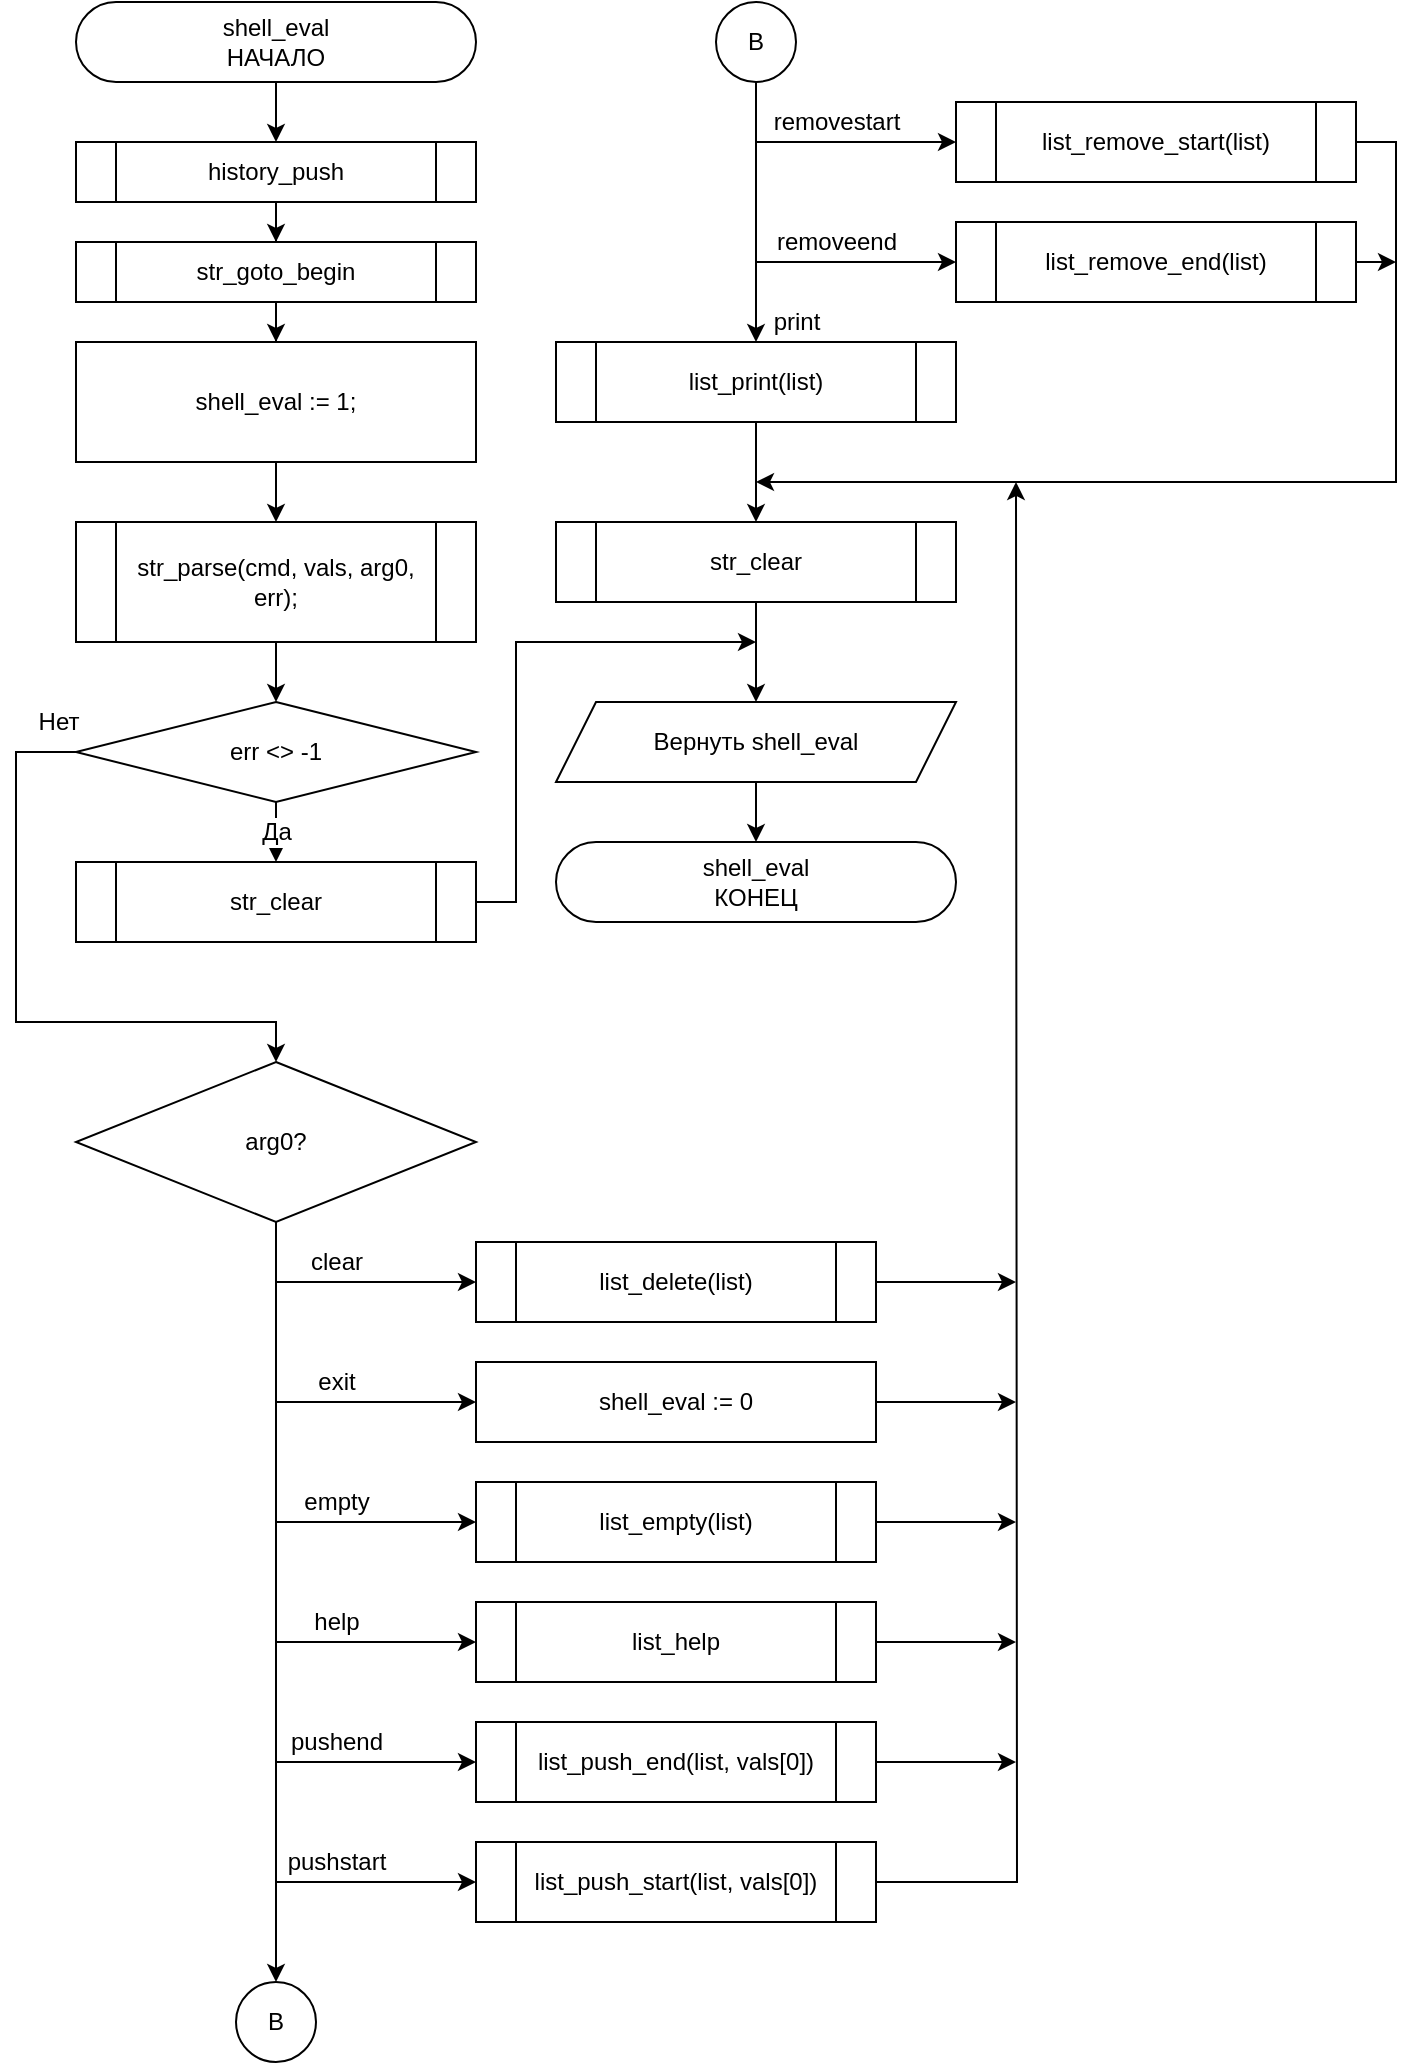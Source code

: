 <mxfile version="14.5.3" type="device"><diagram id="C5RBs43oDa-KdzZeNtuy" name="Page-1"><mxGraphModel dx="1102" dy="614" grid="1" gridSize="10" guides="1" tooltips="1" connect="1" arrows="1" fold="1" page="1" pageScale="1" pageWidth="827" pageHeight="1169" math="0" shadow="0"><root><mxCell id="WIyWlLk6GJQsqaUBKTNV-0"/><mxCell id="WIyWlLk6GJQsqaUBKTNV-1" parent="WIyWlLk6GJQsqaUBKTNV-0"/><mxCell id="C5qrOxkYTpxShxzRd7t--2" value="" style="edgeStyle=orthogonalEdgeStyle;rounded=0;orthogonalLoop=1;jettySize=auto;html=1;fontSize=12;" parent="WIyWlLk6GJQsqaUBKTNV-1" source="C5qrOxkYTpxShxzRd7t--0" target="C5qrOxkYTpxShxzRd7t--1" edge="1"><mxGeometry relative="1" as="geometry"/></mxCell><mxCell id="C5qrOxkYTpxShxzRd7t--0" value="shell_eval&lt;br style=&quot;font-size: 12px;&quot;&gt;НАЧАЛО" style="rounded=1;whiteSpace=wrap;html=1;arcSize=50;strokeWidth=1;fontSize=12;" parent="WIyWlLk6GJQsqaUBKTNV-1" vertex="1"><mxGeometry x="80" y="40" width="200" height="40" as="geometry"/></mxCell><mxCell id="C5qrOxkYTpxShxzRd7t--4" value="" style="edgeStyle=orthogonalEdgeStyle;rounded=0;orthogonalLoop=1;jettySize=auto;html=1;fontSize=12;" parent="WIyWlLk6GJQsqaUBKTNV-1" source="C5qrOxkYTpxShxzRd7t--1" target="C5qrOxkYTpxShxzRd7t--3" edge="1"><mxGeometry relative="1" as="geometry"/></mxCell><mxCell id="C5qrOxkYTpxShxzRd7t--1" value="history_push" style="shape=process;whiteSpace=wrap;html=1;backgroundOutline=1;fontSize=12;" parent="WIyWlLk6GJQsqaUBKTNV-1" vertex="1"><mxGeometry x="80" y="110" width="200" height="30" as="geometry"/></mxCell><mxCell id="C5qrOxkYTpxShxzRd7t--6" value="" style="edgeStyle=orthogonalEdgeStyle;rounded=0;orthogonalLoop=1;jettySize=auto;html=1;fontSize=12;" parent="WIyWlLk6GJQsqaUBKTNV-1" source="C5qrOxkYTpxShxzRd7t--3" target="C5qrOxkYTpxShxzRd7t--5" edge="1"><mxGeometry relative="1" as="geometry"/></mxCell><mxCell id="C5qrOxkYTpxShxzRd7t--3" value="str_goto_begin" style="shape=process;whiteSpace=wrap;html=1;backgroundOutline=1;fontSize=12;" parent="WIyWlLk6GJQsqaUBKTNV-1" vertex="1"><mxGeometry x="80" y="160" width="200" height="30" as="geometry"/></mxCell><mxCell id="C5qrOxkYTpxShxzRd7t--8" value="" style="edgeStyle=orthogonalEdgeStyle;rounded=0;orthogonalLoop=1;jettySize=auto;html=1;fontSize=12;" parent="WIyWlLk6GJQsqaUBKTNV-1" source="C5qrOxkYTpxShxzRd7t--5" target="C5qrOxkYTpxShxzRd7t--7" edge="1"><mxGeometry relative="1" as="geometry"/></mxCell><mxCell id="C5qrOxkYTpxShxzRd7t--5" value="shell_eval := 1;" style="whiteSpace=wrap;html=1;fontSize=12;" parent="WIyWlLk6GJQsqaUBKTNV-1" vertex="1"><mxGeometry x="80" y="210" width="200" height="60" as="geometry"/></mxCell><mxCell id="C5qrOxkYTpxShxzRd7t--10" value="" style="edgeStyle=orthogonalEdgeStyle;rounded=0;orthogonalLoop=1;jettySize=auto;html=1;fontSize=12;" parent="WIyWlLk6GJQsqaUBKTNV-1" source="C5qrOxkYTpxShxzRd7t--7" target="C5qrOxkYTpxShxzRd7t--9" edge="1"><mxGeometry relative="1" as="geometry"/></mxCell><mxCell id="C5qrOxkYTpxShxzRd7t--7" value="str_parse(cmd, vals, arg0, err);" style="shape=process;whiteSpace=wrap;html=1;backgroundOutline=1;fontSize=12;" parent="WIyWlLk6GJQsqaUBKTNV-1" vertex="1"><mxGeometry x="80" y="300" width="200" height="60" as="geometry"/></mxCell><mxCell id="C5qrOxkYTpxShxzRd7t--12" value="Да" style="edgeStyle=orthogonalEdgeStyle;rounded=0;orthogonalLoop=1;jettySize=auto;html=1;fontSize=12;" parent="WIyWlLk6GJQsqaUBKTNV-1" source="C5qrOxkYTpxShxzRd7t--9" target="C5qrOxkYTpxShxzRd7t--11" edge="1"><mxGeometry relative="1" as="geometry"/></mxCell><mxCell id="C5qrOxkYTpxShxzRd7t--14" value="Нет" style="edgeStyle=orthogonalEdgeStyle;rounded=0;orthogonalLoop=1;jettySize=auto;html=1;exitX=0;exitY=0.5;exitDx=0;exitDy=0;entryX=0.5;entryY=0;entryDx=0;entryDy=0;fontSize=12;" parent="WIyWlLk6GJQsqaUBKTNV-1" source="C5qrOxkYTpxShxzRd7t--9" target="C5qrOxkYTpxShxzRd7t--13" edge="1"><mxGeometry x="-0.942" y="-15" relative="1" as="geometry"><Array as="points"><mxPoint x="50" y="415"/><mxPoint x="50" y="550"/><mxPoint x="180" y="550"/></Array><mxPoint as="offset"/></mxGeometry></mxCell><mxCell id="C5qrOxkYTpxShxzRd7t--9" value="err &amp;lt;&amp;gt; -1" style="rhombus;whiteSpace=wrap;html=1;fontSize=12;" parent="WIyWlLk6GJQsqaUBKTNV-1" vertex="1"><mxGeometry x="80" y="390" width="200" height="50" as="geometry"/></mxCell><mxCell id="C5qrOxkYTpxShxzRd7t--66" value="" style="edgeStyle=orthogonalEdgeStyle;rounded=0;orthogonalLoop=1;jettySize=auto;html=1;fontSize=12;" parent="WIyWlLk6GJQsqaUBKTNV-1" source="C5qrOxkYTpxShxzRd7t--11" edge="1"><mxGeometry relative="1" as="geometry"><mxPoint x="420" y="360" as="targetPoint"/><Array as="points"><mxPoint x="300" y="490"/><mxPoint x="300" y="360"/></Array></mxGeometry></mxCell><mxCell id="C5qrOxkYTpxShxzRd7t--11" value="str_clear" style="shape=process;whiteSpace=wrap;html=1;backgroundOutline=1;fontSize=12;" parent="WIyWlLk6GJQsqaUBKTNV-1" vertex="1"><mxGeometry x="80" y="470" width="200" height="40" as="geometry"/></mxCell><mxCell id="C5qrOxkYTpxShxzRd7t--19" value="" style="edgeStyle=orthogonalEdgeStyle;rounded=0;orthogonalLoop=1;jettySize=auto;html=1;exitX=0.5;exitY=1;exitDx=0;exitDy=0;entryX=0.5;entryY=0;entryDx=0;entryDy=0;fontSize=12;" parent="WIyWlLk6GJQsqaUBKTNV-1" source="C5qrOxkYTpxShxzRd7t--13" edge="1"><mxGeometry x="0.892" y="20" relative="1" as="geometry"><mxPoint x="180" y="1030" as="targetPoint"/><mxPoint as="offset"/></mxGeometry></mxCell><mxCell id="C5qrOxkYTpxShxzRd7t--13" value="arg0?" style="rhombus;whiteSpace=wrap;html=1;fontSize=12;" parent="WIyWlLk6GJQsqaUBKTNV-1" vertex="1"><mxGeometry x="80" y="570" width="200" height="80" as="geometry"/></mxCell><mxCell id="C5qrOxkYTpxShxzRd7t--63" value="" style="edgeStyle=orthogonalEdgeStyle;rounded=0;orthogonalLoop=1;jettySize=auto;html=1;fontSize=12;" parent="WIyWlLk6GJQsqaUBKTNV-1" source="C5qrOxkYTpxShxzRd7t--20" edge="1"><mxGeometry relative="1" as="geometry"><mxPoint x="550" y="680" as="targetPoint"/></mxGeometry></mxCell><mxCell id="C5qrOxkYTpxShxzRd7t--20" value="list_delete(list)" style="shape=process;whiteSpace=wrap;html=1;backgroundOutline=1;fontSize=12;" parent="WIyWlLk6GJQsqaUBKTNV-1" vertex="1"><mxGeometry x="280" y="660" width="200" height="40" as="geometry"/></mxCell><mxCell id="C5qrOxkYTpxShxzRd7t--22" value="clear" style="endArrow=classic;html=1;fontSize=12;entryX=0;entryY=0.5;entryDx=0;entryDy=0;" parent="WIyWlLk6GJQsqaUBKTNV-1" target="C5qrOxkYTpxShxzRd7t--20" edge="1"><mxGeometry x="-0.4" y="10" width="50" height="50" relative="1" as="geometry"><mxPoint x="180" y="680" as="sourcePoint"/><mxPoint x="260" y="670" as="targetPoint"/><mxPoint as="offset"/></mxGeometry></mxCell><mxCell id="C5qrOxkYTpxShxzRd7t--24" value="exit" style="endArrow=classic;html=1;fontSize=12;entryX=0;entryY=0.5;entryDx=0;entryDy=0;" parent="WIyWlLk6GJQsqaUBKTNV-1" edge="1"><mxGeometry x="-0.4" y="10" width="50" height="50" relative="1" as="geometry"><mxPoint x="180" y="740" as="sourcePoint"/><mxPoint x="280" y="740" as="targetPoint"/><mxPoint as="offset"/></mxGeometry></mxCell><mxCell id="C5qrOxkYTpxShxzRd7t--61" value="" style="edgeStyle=orthogonalEdgeStyle;rounded=0;orthogonalLoop=1;jettySize=auto;html=1;fontSize=12;" parent="WIyWlLk6GJQsqaUBKTNV-1" source="C5qrOxkYTpxShxzRd7t--25" edge="1"><mxGeometry relative="1" as="geometry"><mxPoint x="550" y="740" as="targetPoint"/></mxGeometry></mxCell><mxCell id="C5qrOxkYTpxShxzRd7t--25" value="shell_eval := 0" style="rounded=0;whiteSpace=wrap;html=1;fontSize=12;" parent="WIyWlLk6GJQsqaUBKTNV-1" vertex="1"><mxGeometry x="280" y="720" width="200" height="40" as="geometry"/></mxCell><mxCell id="C5qrOxkYTpxShxzRd7t--59" value="" style="edgeStyle=orthogonalEdgeStyle;rounded=0;orthogonalLoop=1;jettySize=auto;html=1;fontSize=12;" parent="WIyWlLk6GJQsqaUBKTNV-1" source="C5qrOxkYTpxShxzRd7t--28" edge="1"><mxGeometry relative="1" as="geometry"><mxPoint x="550" y="800" as="targetPoint"/></mxGeometry></mxCell><mxCell id="C5qrOxkYTpxShxzRd7t--28" value="list_empty(list)" style="shape=process;whiteSpace=wrap;html=1;backgroundOutline=1;fontSize=12;" parent="WIyWlLk6GJQsqaUBKTNV-1" vertex="1"><mxGeometry x="280" y="780" width="200" height="40" as="geometry"/></mxCell><mxCell id="C5qrOxkYTpxShxzRd7t--29" value="empty" style="endArrow=classic;html=1;fontSize=12;entryX=0;entryY=0.5;entryDx=0;entryDy=0;" parent="WIyWlLk6GJQsqaUBKTNV-1" target="C5qrOxkYTpxShxzRd7t--28" edge="1"><mxGeometry x="-0.4" y="10" width="50" height="50" relative="1" as="geometry"><mxPoint x="180" y="800" as="sourcePoint"/><mxPoint x="260" y="790" as="targetPoint"/><mxPoint as="offset"/></mxGeometry></mxCell><mxCell id="C5qrOxkYTpxShxzRd7t--57" value="" style="edgeStyle=orthogonalEdgeStyle;rounded=0;orthogonalLoop=1;jettySize=auto;html=1;fontSize=12;" parent="WIyWlLk6GJQsqaUBKTNV-1" source="C5qrOxkYTpxShxzRd7t--30" edge="1"><mxGeometry relative="1" as="geometry"><mxPoint x="550" y="860" as="targetPoint"/></mxGeometry></mxCell><mxCell id="C5qrOxkYTpxShxzRd7t--30" value="list_help" style="shape=process;whiteSpace=wrap;html=1;backgroundOutline=1;fontSize=12;" parent="WIyWlLk6GJQsqaUBKTNV-1" vertex="1"><mxGeometry x="280" y="840" width="200" height="40" as="geometry"/></mxCell><mxCell id="C5qrOxkYTpxShxzRd7t--31" value="help" style="endArrow=classic;html=1;fontSize=12;entryX=0;entryY=0.5;entryDx=0;entryDy=0;" parent="WIyWlLk6GJQsqaUBKTNV-1" target="C5qrOxkYTpxShxzRd7t--30" edge="1"><mxGeometry x="-0.4" y="10" width="50" height="50" relative="1" as="geometry"><mxPoint x="180" y="860" as="sourcePoint"/><mxPoint x="260" y="850" as="targetPoint"/><mxPoint as="offset"/></mxGeometry></mxCell><mxCell id="C5qrOxkYTpxShxzRd7t--54" value="" style="edgeStyle=orthogonalEdgeStyle;rounded=0;orthogonalLoop=1;jettySize=auto;html=1;fontSize=12;" parent="WIyWlLk6GJQsqaUBKTNV-1" source="C5qrOxkYTpxShxzRd7t--32" edge="1"><mxGeometry relative="1" as="geometry"><mxPoint x="550" y="920" as="targetPoint"/></mxGeometry></mxCell><mxCell id="C5qrOxkYTpxShxzRd7t--32" value="list_push_end(list, vals[0])" style="shape=process;whiteSpace=wrap;html=1;backgroundOutline=1;fontSize=12;" parent="WIyWlLk6GJQsqaUBKTNV-1" vertex="1"><mxGeometry x="280" y="900" width="200" height="40" as="geometry"/></mxCell><mxCell id="C5qrOxkYTpxShxzRd7t--33" value="pushend" style="endArrow=classic;html=1;fontSize=12;entryX=0;entryY=0.5;entryDx=0;entryDy=0;" parent="WIyWlLk6GJQsqaUBKTNV-1" target="C5qrOxkYTpxShxzRd7t--32" edge="1"><mxGeometry x="-0.4" y="10" width="50" height="50" relative="1" as="geometry"><mxPoint x="180" y="920" as="sourcePoint"/><mxPoint x="260" y="910" as="targetPoint"/><mxPoint as="offset"/></mxGeometry></mxCell><mxCell id="C5qrOxkYTpxShxzRd7t--50" value="" style="edgeStyle=orthogonalEdgeStyle;rounded=0;orthogonalLoop=1;jettySize=auto;html=1;fontSize=12;" parent="WIyWlLk6GJQsqaUBKTNV-1" source="C5qrOxkYTpxShxzRd7t--34" edge="1"><mxGeometry relative="1" as="geometry"><mxPoint x="550" y="280" as="targetPoint"/></mxGeometry></mxCell><mxCell id="C5qrOxkYTpxShxzRd7t--34" value="list_push_start(list, vals[0])" style="shape=process;whiteSpace=wrap;html=1;backgroundOutline=1;fontSize=12;" parent="WIyWlLk6GJQsqaUBKTNV-1" vertex="1"><mxGeometry x="280" y="960" width="200" height="40" as="geometry"/></mxCell><mxCell id="C5qrOxkYTpxShxzRd7t--35" value="pushstart" style="endArrow=classic;html=1;fontSize=12;entryX=0;entryY=0.5;entryDx=0;entryDy=0;" parent="WIyWlLk6GJQsqaUBKTNV-1" target="C5qrOxkYTpxShxzRd7t--34" edge="1"><mxGeometry x="-0.4" y="10" width="50" height="50" relative="1" as="geometry"><mxPoint x="180" y="980" as="sourcePoint"/><mxPoint x="260" y="970" as="targetPoint"/><mxPoint as="offset"/></mxGeometry></mxCell><mxCell id="C5qrOxkYTpxShxzRd7t--48" value="" style="edgeStyle=orthogonalEdgeStyle;rounded=0;orthogonalLoop=1;jettySize=auto;html=1;fontSize=12;" parent="WIyWlLk6GJQsqaUBKTNV-1" source="C5qrOxkYTpxShxzRd7t--36" target="C5qrOxkYTpxShxzRd7t--45" edge="1"><mxGeometry relative="1" as="geometry"/></mxCell><mxCell id="C5qrOxkYTpxShxzRd7t--36" value="list_print(list)" style="shape=process;whiteSpace=wrap;html=1;backgroundOutline=1;fontSize=12;" parent="WIyWlLk6GJQsqaUBKTNV-1" vertex="1"><mxGeometry x="320" y="210" width="200" height="40" as="geometry"/></mxCell><mxCell id="C5qrOxkYTpxShxzRd7t--37" value="B" style="ellipse;whiteSpace=wrap;html=1;aspect=fixed;fontSize=12;" parent="WIyWlLk6GJQsqaUBKTNV-1" vertex="1"><mxGeometry x="160" y="1030" width="40" height="40" as="geometry"/></mxCell><mxCell id="C5qrOxkYTpxShxzRd7t--39" value="print" style="edgeStyle=orthogonalEdgeStyle;rounded=0;orthogonalLoop=1;jettySize=auto;html=1;fontSize=12;exitX=0.5;exitY=1;exitDx=0;exitDy=0;entryX=0.5;entryY=0;entryDx=0;entryDy=0;" parent="WIyWlLk6GJQsqaUBKTNV-1" source="C5qrOxkYTpxShxzRd7t--38" target="C5qrOxkYTpxShxzRd7t--36" edge="1"><mxGeometry x="0.846" y="20" relative="1" as="geometry"><mxPoint x="420" y="90" as="sourcePoint"/><mxPoint as="offset"/></mxGeometry></mxCell><mxCell id="C5qrOxkYTpxShxzRd7t--38" value="B" style="ellipse;whiteSpace=wrap;html=1;aspect=fixed;fontSize=12;" parent="WIyWlLk6GJQsqaUBKTNV-1" vertex="1"><mxGeometry x="400" y="40" width="40" height="40" as="geometry"/></mxCell><mxCell id="C5qrOxkYTpxShxzRd7t--52" value="" style="edgeStyle=orthogonalEdgeStyle;rounded=0;orthogonalLoop=1;jettySize=auto;html=1;fontSize=12;exitX=1;exitY=0.5;exitDx=0;exitDy=0;" parent="WIyWlLk6GJQsqaUBKTNV-1" source="C5qrOxkYTpxShxzRd7t--40" edge="1"><mxGeometry relative="1" as="geometry"><mxPoint x="420" y="280" as="targetPoint"/><Array as="points"><mxPoint x="740" y="110"/><mxPoint x="740" y="280"/></Array></mxGeometry></mxCell><mxCell id="C5qrOxkYTpxShxzRd7t--40" value="list_remove_start(list)" style="shape=process;whiteSpace=wrap;html=1;backgroundOutline=1;fontSize=12;" parent="WIyWlLk6GJQsqaUBKTNV-1" vertex="1"><mxGeometry x="520" y="90" width="200" height="40" as="geometry"/></mxCell><mxCell id="C5qrOxkYTpxShxzRd7t--41" value="removestart" style="endArrow=classic;html=1;fontSize=12;entryX=0;entryY=0.5;entryDx=0;entryDy=0;" parent="WIyWlLk6GJQsqaUBKTNV-1" target="C5qrOxkYTpxShxzRd7t--40" edge="1"><mxGeometry x="-0.2" y="10" width="50" height="50" relative="1" as="geometry"><mxPoint x="420" y="110" as="sourcePoint"/><mxPoint x="500" y="100" as="targetPoint"/><mxPoint as="offset"/></mxGeometry></mxCell><mxCell id="C5qrOxkYTpxShxzRd7t--68" value="" style="edgeStyle=orthogonalEdgeStyle;rounded=0;orthogonalLoop=1;jettySize=auto;html=1;fontSize=12;" parent="WIyWlLk6GJQsqaUBKTNV-1" source="C5qrOxkYTpxShxzRd7t--42" edge="1"><mxGeometry relative="1" as="geometry"><mxPoint x="740" y="170" as="targetPoint"/></mxGeometry></mxCell><mxCell id="C5qrOxkYTpxShxzRd7t--42" value="list_remove_end(list)" style="shape=process;whiteSpace=wrap;html=1;backgroundOutline=1;fontSize=12;" parent="WIyWlLk6GJQsqaUBKTNV-1" vertex="1"><mxGeometry x="520" y="150" width="200" height="40" as="geometry"/></mxCell><mxCell id="C5qrOxkYTpxShxzRd7t--43" value="removeend" style="endArrow=classic;html=1;fontSize=12;entryX=0;entryY=0.5;entryDx=0;entryDy=0;" parent="WIyWlLk6GJQsqaUBKTNV-1" target="C5qrOxkYTpxShxzRd7t--42" edge="1"><mxGeometry x="-0.2" y="10" width="50" height="50" relative="1" as="geometry"><mxPoint x="420" y="170" as="sourcePoint"/><mxPoint x="500" y="160" as="targetPoint"/><mxPoint as="offset"/></mxGeometry></mxCell><mxCell id="xJ0zYsSnQvQwk-QA582_-2" value="" style="edgeStyle=orthogonalEdgeStyle;rounded=0;orthogonalLoop=1;jettySize=auto;html=1;" edge="1" parent="WIyWlLk6GJQsqaUBKTNV-1" source="C5qrOxkYTpxShxzRd7t--45" target="xJ0zYsSnQvQwk-QA582_-0"><mxGeometry relative="1" as="geometry"/></mxCell><mxCell id="C5qrOxkYTpxShxzRd7t--45" value="str_clear" style="shape=process;whiteSpace=wrap;html=1;backgroundOutline=1;fontSize=12;" parent="WIyWlLk6GJQsqaUBKTNV-1" vertex="1"><mxGeometry x="320" y="300" width="200" height="40" as="geometry"/></mxCell><mxCell id="C5qrOxkYTpxShxzRd7t--64" value="shell_eval&lt;br style=&quot;font-size: 12px&quot;&gt;КОНЕЦ" style="rounded=1;whiteSpace=wrap;html=1;arcSize=50;strokeWidth=1;fontSize=12;" parent="WIyWlLk6GJQsqaUBKTNV-1" vertex="1"><mxGeometry x="320" y="460" width="200" height="40" as="geometry"/></mxCell><mxCell id="xJ0zYsSnQvQwk-QA582_-1" value="" style="edgeStyle=orthogonalEdgeStyle;rounded=0;orthogonalLoop=1;jettySize=auto;html=1;" edge="1" parent="WIyWlLk6GJQsqaUBKTNV-1" source="xJ0zYsSnQvQwk-QA582_-0" target="C5qrOxkYTpxShxzRd7t--64"><mxGeometry relative="1" as="geometry"/></mxCell><mxCell id="xJ0zYsSnQvQwk-QA582_-0" value="Вернуть&amp;nbsp;shell_eval" style="shape=parallelogram;perimeter=parallelogramPerimeter;whiteSpace=wrap;html=1;fixedSize=1;" vertex="1" parent="WIyWlLk6GJQsqaUBKTNV-1"><mxGeometry x="320" y="390" width="200" height="40" as="geometry"/></mxCell></root></mxGraphModel></diagram></mxfile>